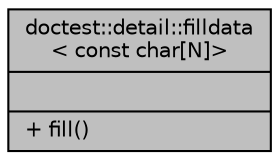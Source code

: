 digraph "doctest::detail::filldata&lt; const char[N]&gt;"
{
 // LATEX_PDF_SIZE
  edge [fontname="Helvetica",fontsize="10",labelfontname="Helvetica",labelfontsize="10"];
  node [fontname="Helvetica",fontsize="10",shape=record];
  Node1 [label="{doctest::detail::filldata\l\< const char[N]\>\n||+ fill()\l}",height=0.2,width=0.4,color="black", fillcolor="grey75", style="filled", fontcolor="black",tooltip=" "];
}
